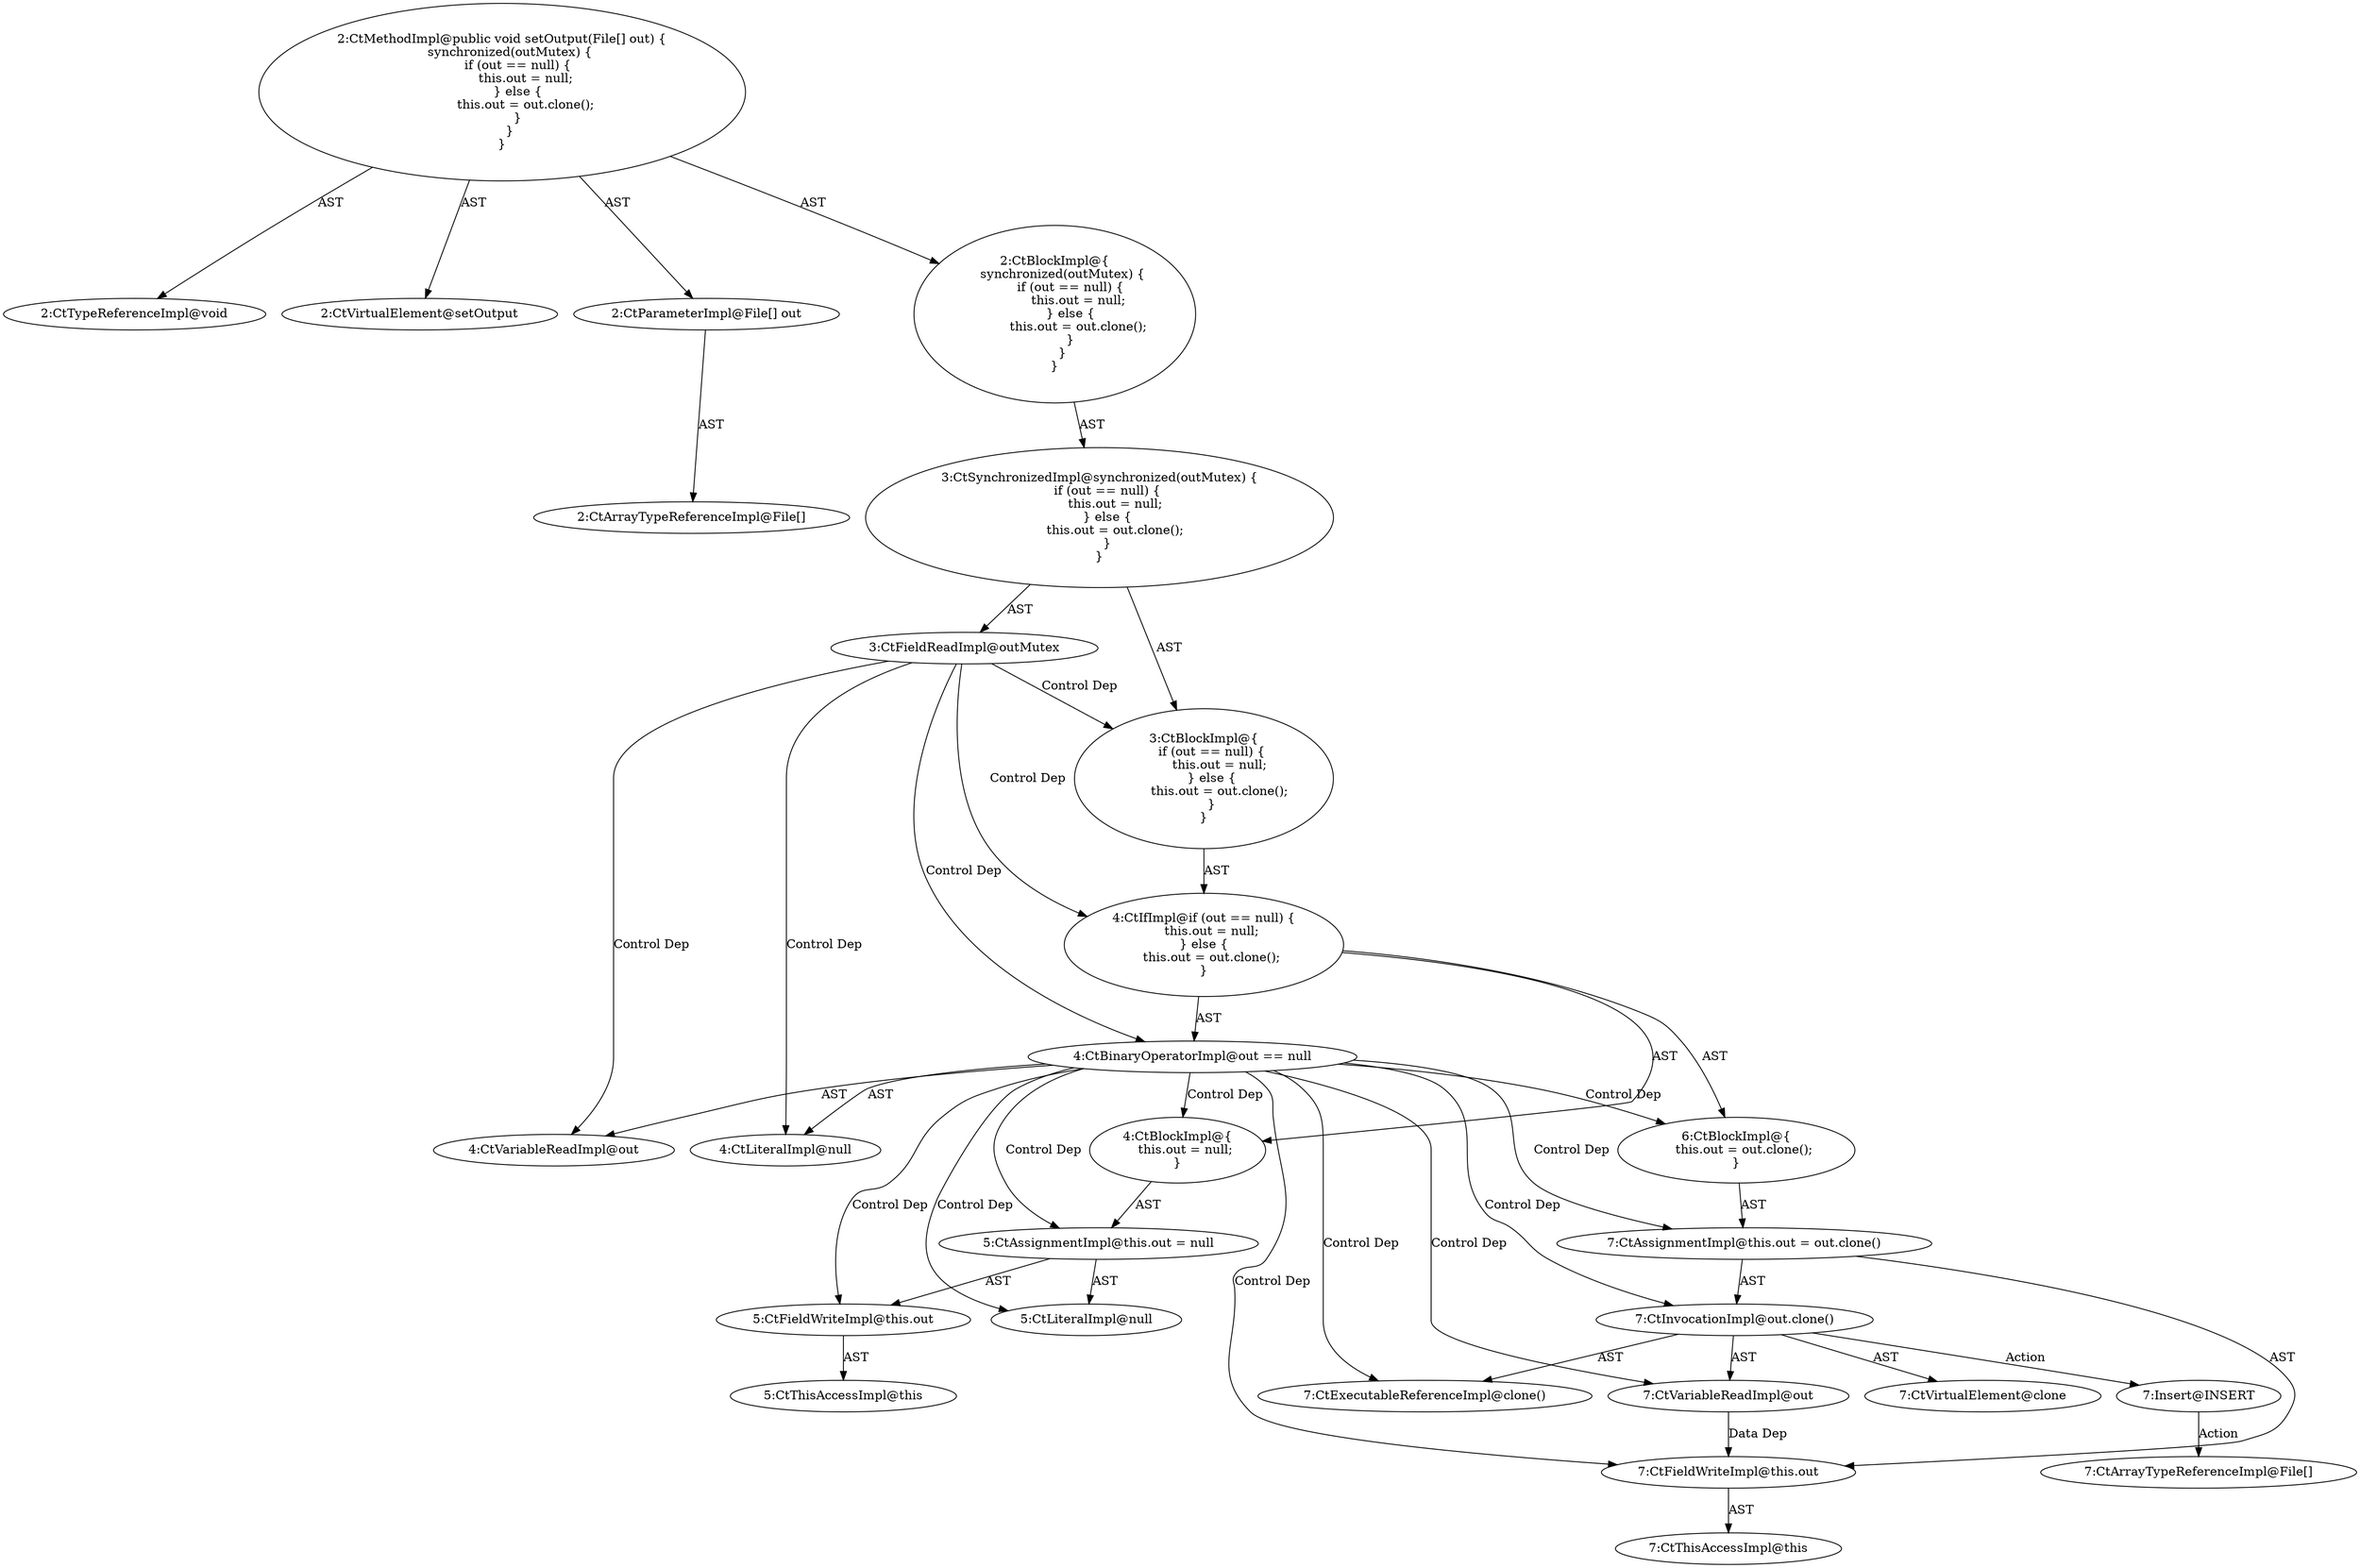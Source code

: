 digraph "setOutput#?,File[]" {
0 [label="2:CtTypeReferenceImpl@void" shape=ellipse]
1 [label="2:CtVirtualElement@setOutput" shape=ellipse]
2 [label="2:CtParameterImpl@File[] out" shape=ellipse]
3 [label="2:CtArrayTypeReferenceImpl@File[]" shape=ellipse]
4 [label="3:CtFieldReadImpl@outMutex" shape=ellipse]
5 [label="4:CtVariableReadImpl@out" shape=ellipse]
6 [label="4:CtLiteralImpl@null" shape=ellipse]
7 [label="4:CtBinaryOperatorImpl@out == null" shape=ellipse]
8 [label="5:CtFieldWriteImpl@this.out" shape=ellipse]
9 [label="5:CtThisAccessImpl@this" shape=ellipse]
10 [label="5:CtLiteralImpl@null" shape=ellipse]
11 [label="5:CtAssignmentImpl@this.out = null" shape=ellipse]
12 [label="4:CtBlockImpl@\{
    this.out = null;
\}" shape=ellipse]
13 [label="7:CtFieldWriteImpl@this.out" shape=ellipse]
14 [label="7:CtThisAccessImpl@this" shape=ellipse]
15 [label="7:CtExecutableReferenceImpl@clone()" shape=ellipse]
16 [label="7:CtVirtualElement@clone" shape=ellipse]
17 [label="7:CtVariableReadImpl@out" shape=ellipse]
18 [label="7:CtInvocationImpl@out.clone()" shape=ellipse]
19 [label="7:CtAssignmentImpl@this.out = out.clone()" shape=ellipse]
20 [label="6:CtBlockImpl@\{
    this.out = out.clone();
\}" shape=ellipse]
21 [label="4:CtIfImpl@if (out == null) \{
    this.out = null;
\} else \{
    this.out = out.clone();
\}" shape=ellipse]
22 [label="3:CtBlockImpl@\{
    if (out == null) \{
        this.out = null;
    \} else \{
        this.out = out.clone();
    \}
\}" shape=ellipse]
23 [label="3:CtSynchronizedImpl@synchronized(outMutex) \{
    if (out == null) \{
        this.out = null;
    \} else \{
        this.out = out.clone();
    \}
\}" shape=ellipse]
24 [label="2:CtBlockImpl@\{
    synchronized(outMutex) \{
        if (out == null) \{
            this.out = null;
        \} else \{
            this.out = out.clone();
        \}
    \}
\}" shape=ellipse]
25 [label="2:CtMethodImpl@public void setOutput(File[] out) \{
    synchronized(outMutex) \{
        if (out == null) \{
            this.out = null;
        \} else \{
            this.out = out.clone();
        \}
    \}
\}" shape=ellipse]
26 [label="7:Insert@INSERT" shape=ellipse]
27 [label="7:CtArrayTypeReferenceImpl@File[]" shape=ellipse]
2 -> 3 [label="AST"];
4 -> 22 [label="Control Dep"];
4 -> 21 [label="Control Dep"];
4 -> 7 [label="Control Dep"];
4 -> 5 [label="Control Dep"];
4 -> 6 [label="Control Dep"];
7 -> 5 [label="AST"];
7 -> 6 [label="AST"];
7 -> 12 [label="Control Dep"];
7 -> 11 [label="Control Dep"];
7 -> 8 [label="Control Dep"];
7 -> 10 [label="Control Dep"];
7 -> 20 [label="Control Dep"];
7 -> 19 [label="Control Dep"];
7 -> 13 [label="Control Dep"];
7 -> 18 [label="Control Dep"];
7 -> 15 [label="Control Dep"];
7 -> 17 [label="Control Dep"];
8 -> 9 [label="AST"];
11 -> 8 [label="AST"];
11 -> 10 [label="AST"];
12 -> 11 [label="AST"];
13 -> 14 [label="AST"];
17 -> 13 [label="Data Dep"];
18 -> 16 [label="AST"];
18 -> 17 [label="AST"];
18 -> 15 [label="AST"];
18 -> 26 [label="Action"];
19 -> 13 [label="AST"];
19 -> 18 [label="AST"];
20 -> 19 [label="AST"];
21 -> 7 [label="AST"];
21 -> 12 [label="AST"];
21 -> 20 [label="AST"];
22 -> 21 [label="AST"];
23 -> 4 [label="AST"];
23 -> 22 [label="AST"];
24 -> 23 [label="AST"];
25 -> 1 [label="AST"];
25 -> 0 [label="AST"];
25 -> 2 [label="AST"];
25 -> 24 [label="AST"];
26 -> 27 [label="Action"];
}